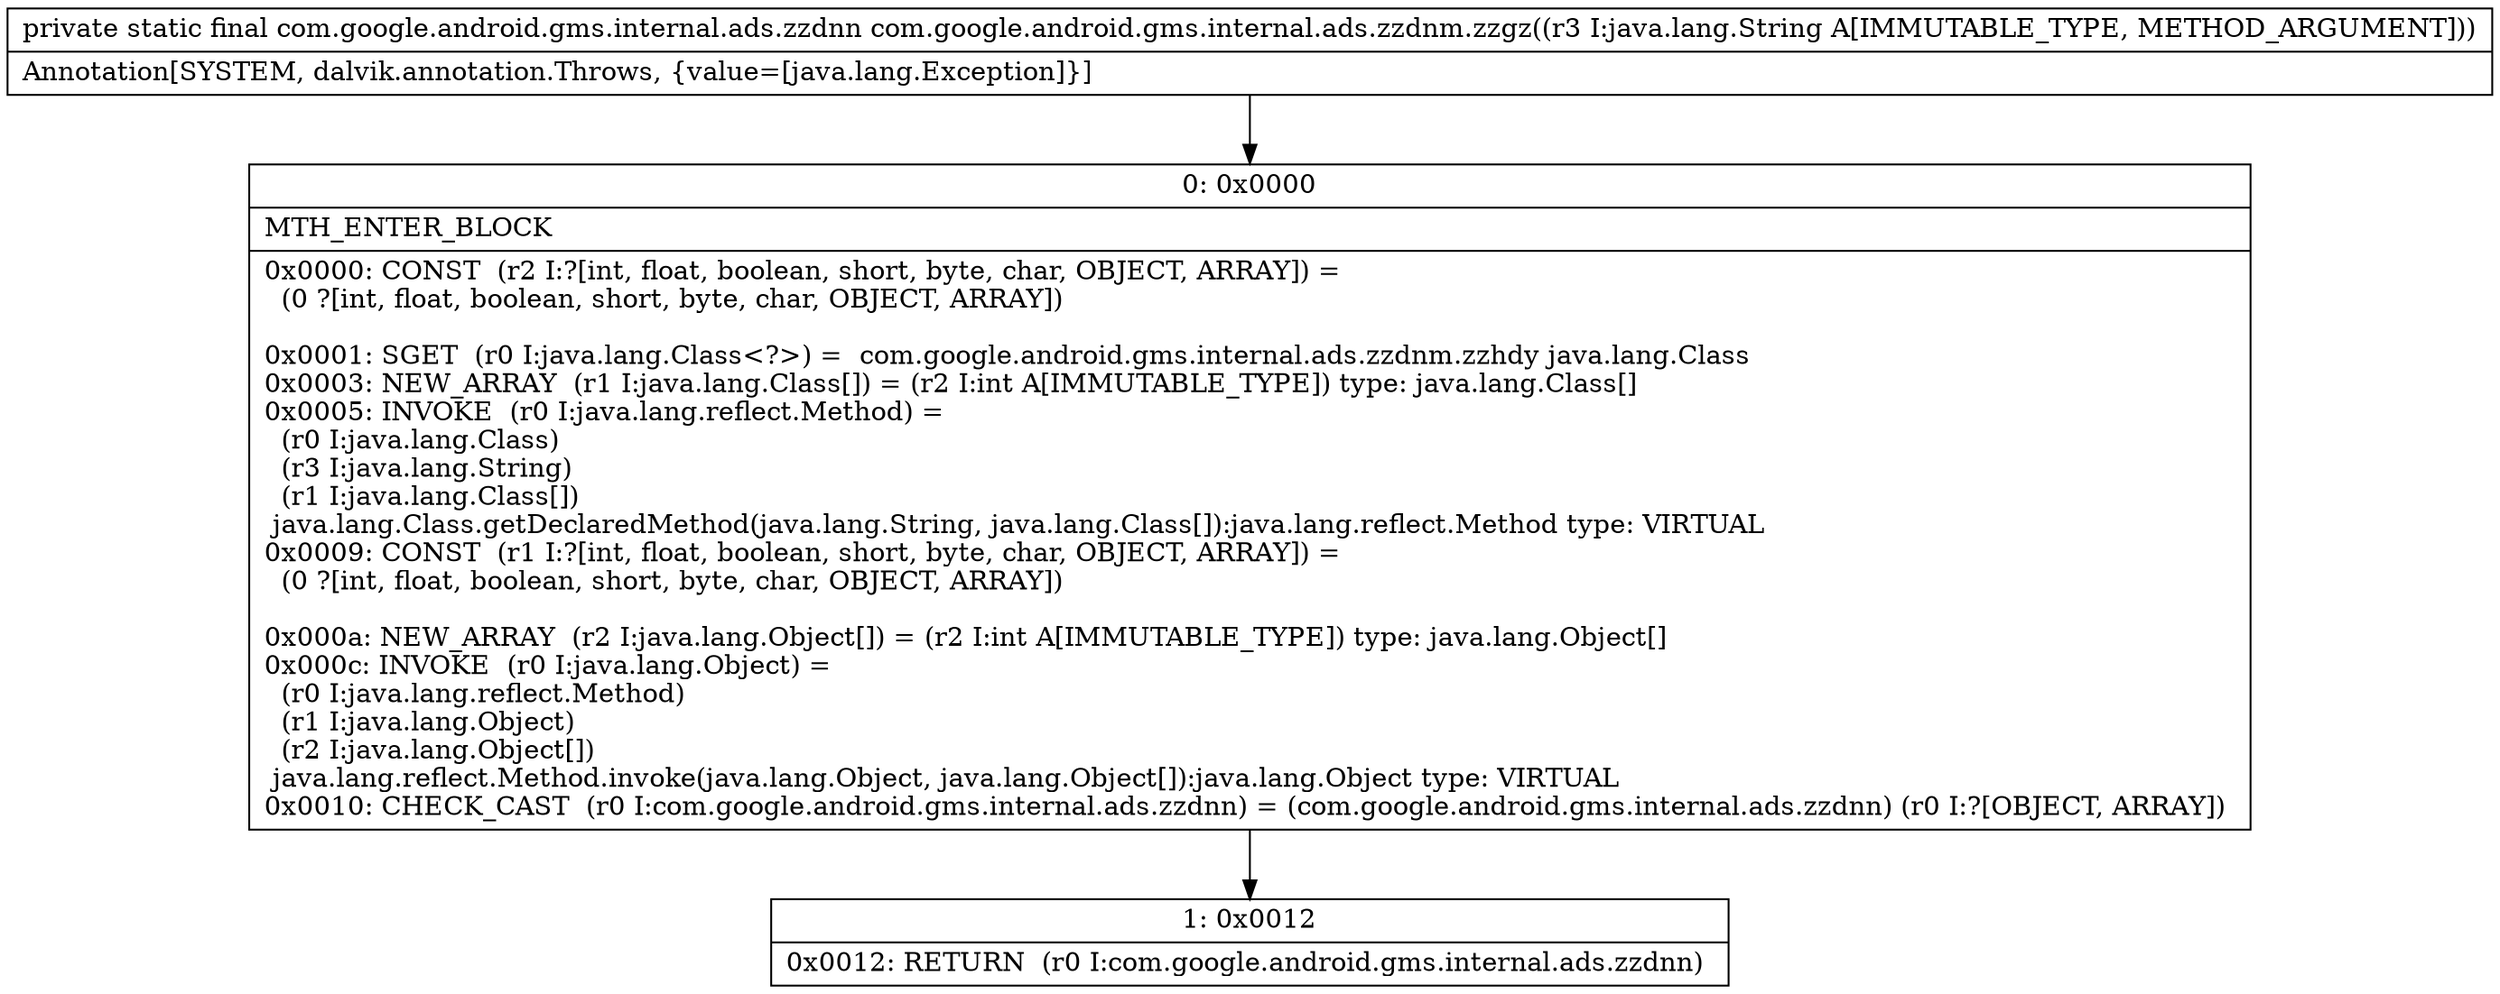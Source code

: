 digraph "CFG forcom.google.android.gms.internal.ads.zzdnm.zzgz(Ljava\/lang\/String;)Lcom\/google\/android\/gms\/internal\/ads\/zzdnn;" {
Node_0 [shape=record,label="{0\:\ 0x0000|MTH_ENTER_BLOCK\l|0x0000: CONST  (r2 I:?[int, float, boolean, short, byte, char, OBJECT, ARRAY]) = \l  (0 ?[int, float, boolean, short, byte, char, OBJECT, ARRAY])\l \l0x0001: SGET  (r0 I:java.lang.Class\<?\>) =  com.google.android.gms.internal.ads.zzdnm.zzhdy java.lang.Class \l0x0003: NEW_ARRAY  (r1 I:java.lang.Class[]) = (r2 I:int A[IMMUTABLE_TYPE]) type: java.lang.Class[] \l0x0005: INVOKE  (r0 I:java.lang.reflect.Method) = \l  (r0 I:java.lang.Class)\l  (r3 I:java.lang.String)\l  (r1 I:java.lang.Class[])\l java.lang.Class.getDeclaredMethod(java.lang.String, java.lang.Class[]):java.lang.reflect.Method type: VIRTUAL \l0x0009: CONST  (r1 I:?[int, float, boolean, short, byte, char, OBJECT, ARRAY]) = \l  (0 ?[int, float, boolean, short, byte, char, OBJECT, ARRAY])\l \l0x000a: NEW_ARRAY  (r2 I:java.lang.Object[]) = (r2 I:int A[IMMUTABLE_TYPE]) type: java.lang.Object[] \l0x000c: INVOKE  (r0 I:java.lang.Object) = \l  (r0 I:java.lang.reflect.Method)\l  (r1 I:java.lang.Object)\l  (r2 I:java.lang.Object[])\l java.lang.reflect.Method.invoke(java.lang.Object, java.lang.Object[]):java.lang.Object type: VIRTUAL \l0x0010: CHECK_CAST  (r0 I:com.google.android.gms.internal.ads.zzdnn) = (com.google.android.gms.internal.ads.zzdnn) (r0 I:?[OBJECT, ARRAY]) \l}"];
Node_1 [shape=record,label="{1\:\ 0x0012|0x0012: RETURN  (r0 I:com.google.android.gms.internal.ads.zzdnn) \l}"];
MethodNode[shape=record,label="{private static final com.google.android.gms.internal.ads.zzdnn com.google.android.gms.internal.ads.zzdnm.zzgz((r3 I:java.lang.String A[IMMUTABLE_TYPE, METHOD_ARGUMENT]))  | Annotation[SYSTEM, dalvik.annotation.Throws, \{value=[java.lang.Exception]\}]\l}"];
MethodNode -> Node_0;
Node_0 -> Node_1;
}


